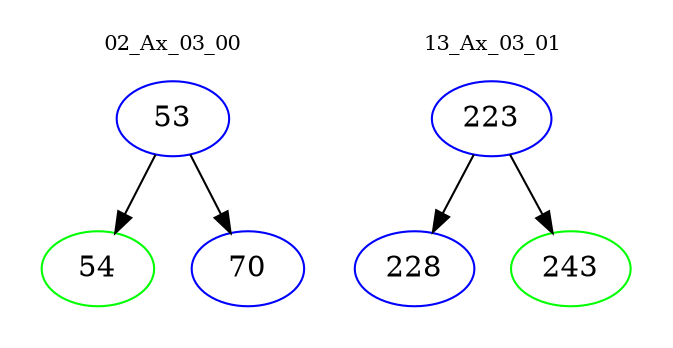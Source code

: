 digraph{
subgraph cluster_0 {
color = white
label = "02_Ax_03_00";
fontsize=10;
T0_53 [label="53", color="blue"]
T0_53 -> T0_54 [color="black"]
T0_54 [label="54", color="green"]
T0_53 -> T0_70 [color="black"]
T0_70 [label="70", color="blue"]
}
subgraph cluster_1 {
color = white
label = "13_Ax_03_01";
fontsize=10;
T1_223 [label="223", color="blue"]
T1_223 -> T1_228 [color="black"]
T1_228 [label="228", color="blue"]
T1_223 -> T1_243 [color="black"]
T1_243 [label="243", color="green"]
}
}
